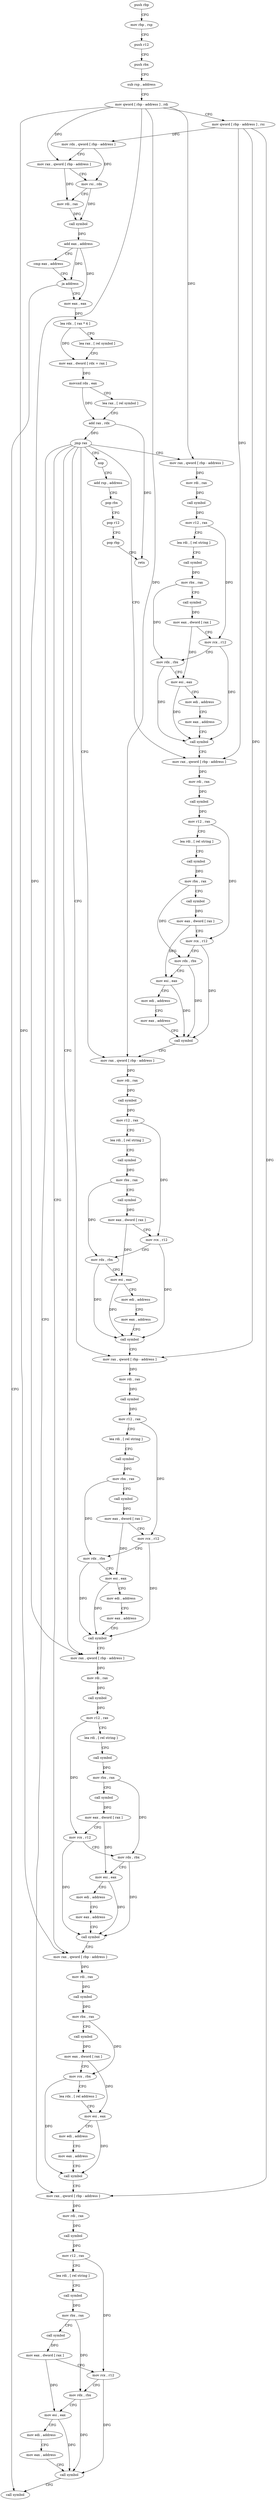 digraph "func" {
"4221909" [label = "push rbp" ]
"4221910" [label = "mov rbp , rsp" ]
"4221913" [label = "push r12" ]
"4221915" [label = "push rbx" ]
"4221916" [label = "sub rsp , address" ]
"4221920" [label = "mov qword [ rbp - address ] , rdi" ]
"4221924" [label = "mov qword [ rbp - address ] , rsi" ]
"4221928" [label = "mov rdx , qword [ rbp - address ]" ]
"4221932" [label = "mov rax , qword [ rbp - address ]" ]
"4221936" [label = "mov rsi , rdx" ]
"4221939" [label = "mov rdi , rax" ]
"4221942" [label = "call symbol" ]
"4221947" [label = "add eax , address" ]
"4221950" [label = "cmp eax , address" ]
"4221953" [label = "ja address" ]
"4222403" [label = "call symbol" ]
"4221959" [label = "mov eax , eax" ]
"4221961" [label = "lea rdx , [ rax * 4 ]" ]
"4221969" [label = "lea rax , [ rel symbol ]" ]
"4221976" [label = "mov eax , dword [ rdx + rax ]" ]
"4221979" [label = "movsxd rdx , eax" ]
"4221982" [label = "lea rax , [ rel symbol ]" ]
"4221989" [label = "add rax , rdx" ]
"4221992" [label = "jmp rax" ]
"4221994" [label = "mov rax , qword [ rbp - address ]" ]
"4222054" [label = "mov rax , qword [ rbp - address ]" ]
"4222114" [label = "mov rax , qword [ rbp - address ]" ]
"4222174" [label = "mov rax , qword [ rbp - address ]" ]
"4222234" [label = "mov rax , qword [ rbp - address ]" ]
"4222294" [label = "mov rax , qword [ rbp - address ]" ]
"4222343" [label = "mov rax , qword [ rbp - address ]" ]
"4222408" [label = "nop" ]
"4221998" [label = "mov rdi , rax" ]
"4222001" [label = "call symbol" ]
"4222006" [label = "mov r12 , rax" ]
"4222009" [label = "lea rdi , [ rel string ]" ]
"4222016" [label = "call symbol" ]
"4222021" [label = "mov rbx , rax" ]
"4222024" [label = "call symbol" ]
"4222029" [label = "mov eax , dword [ rax ]" ]
"4222031" [label = "mov rcx , r12" ]
"4222034" [label = "mov rdx , rbx" ]
"4222037" [label = "mov esi , eax" ]
"4222039" [label = "mov edi , address" ]
"4222044" [label = "mov eax , address" ]
"4222049" [label = "call symbol" ]
"4222058" [label = "mov rdi , rax" ]
"4222061" [label = "call symbol" ]
"4222066" [label = "mov r12 , rax" ]
"4222069" [label = "lea rdi , [ rel string ]" ]
"4222076" [label = "call symbol" ]
"4222081" [label = "mov rbx , rax" ]
"4222084" [label = "call symbol" ]
"4222089" [label = "mov eax , dword [ rax ]" ]
"4222091" [label = "mov rcx , r12" ]
"4222094" [label = "mov rdx , rbx" ]
"4222097" [label = "mov esi , eax" ]
"4222099" [label = "mov edi , address" ]
"4222104" [label = "mov eax , address" ]
"4222109" [label = "call symbol" ]
"4222118" [label = "mov rdi , rax" ]
"4222121" [label = "call symbol" ]
"4222126" [label = "mov r12 , rax" ]
"4222129" [label = "lea rdi , [ rel string ]" ]
"4222136" [label = "call symbol" ]
"4222141" [label = "mov rbx , rax" ]
"4222144" [label = "call symbol" ]
"4222149" [label = "mov eax , dword [ rax ]" ]
"4222151" [label = "mov rcx , r12" ]
"4222154" [label = "mov rdx , rbx" ]
"4222157" [label = "mov esi , eax" ]
"4222159" [label = "mov edi , address" ]
"4222164" [label = "mov eax , address" ]
"4222169" [label = "call symbol" ]
"4222178" [label = "mov rdi , rax" ]
"4222181" [label = "call symbol" ]
"4222186" [label = "mov r12 , rax" ]
"4222189" [label = "lea rdi , [ rel string ]" ]
"4222196" [label = "call symbol" ]
"4222201" [label = "mov rbx , rax" ]
"4222204" [label = "call symbol" ]
"4222209" [label = "mov eax , dword [ rax ]" ]
"4222211" [label = "mov rcx , r12" ]
"4222214" [label = "mov rdx , rbx" ]
"4222217" [label = "mov esi , eax" ]
"4222219" [label = "mov edi , address" ]
"4222224" [label = "mov eax , address" ]
"4222229" [label = "call symbol" ]
"4222238" [label = "mov rdi , rax" ]
"4222241" [label = "call symbol" ]
"4222246" [label = "mov r12 , rax" ]
"4222249" [label = "lea rdi , [ rel string ]" ]
"4222256" [label = "call symbol" ]
"4222261" [label = "mov rbx , rax" ]
"4222264" [label = "call symbol" ]
"4222269" [label = "mov eax , dword [ rax ]" ]
"4222271" [label = "mov rcx , r12" ]
"4222274" [label = "mov rdx , rbx" ]
"4222277" [label = "mov esi , eax" ]
"4222279" [label = "mov edi , address" ]
"4222284" [label = "mov eax , address" ]
"4222289" [label = "call symbol" ]
"4222298" [label = "mov rdi , rax" ]
"4222301" [label = "call symbol" ]
"4222306" [label = "mov rbx , rax" ]
"4222309" [label = "call symbol" ]
"4222314" [label = "mov eax , dword [ rax ]" ]
"4222316" [label = "mov rcx , rbx" ]
"4222319" [label = "lea rdx , [ rel address ]" ]
"4222326" [label = "mov esi , eax" ]
"4222328" [label = "mov edi , address" ]
"4222333" [label = "mov eax , address" ]
"4222338" [label = "call symbol" ]
"4222347" [label = "mov rdi , rax" ]
"4222350" [label = "call symbol" ]
"4222355" [label = "mov r12 , rax" ]
"4222358" [label = "lea rdi , [ rel string ]" ]
"4222365" [label = "call symbol" ]
"4222370" [label = "mov rbx , rax" ]
"4222373" [label = "call symbol" ]
"4222378" [label = "mov eax , dword [ rax ]" ]
"4222380" [label = "mov rcx , r12" ]
"4222383" [label = "mov rdx , rbx" ]
"4222386" [label = "mov esi , eax" ]
"4222388" [label = "mov edi , address" ]
"4222393" [label = "mov eax , address" ]
"4222398" [label = "call symbol" ]
"4222409" [label = "add rsp , address" ]
"4222413" [label = "pop rbx" ]
"4222414" [label = "pop r12" ]
"4222416" [label = "pop rbp" ]
"4222417" [label = "retn" ]
"4221909" -> "4221910" [ label = "CFG" ]
"4221910" -> "4221913" [ label = "CFG" ]
"4221913" -> "4221915" [ label = "CFG" ]
"4221915" -> "4221916" [ label = "CFG" ]
"4221916" -> "4221920" [ label = "CFG" ]
"4221920" -> "4221924" [ label = "CFG" ]
"4221920" -> "4221932" [ label = "DFG" ]
"4221920" -> "4221994" [ label = "DFG" ]
"4221920" -> "4222114" [ label = "DFG" ]
"4221920" -> "4222234" [ label = "DFG" ]
"4221920" -> "4222294" [ label = "DFG" ]
"4221924" -> "4221928" [ label = "DFG" ]
"4221924" -> "4222054" [ label = "DFG" ]
"4221924" -> "4222174" [ label = "DFG" ]
"4221924" -> "4222343" [ label = "DFG" ]
"4221928" -> "4221932" [ label = "CFG" ]
"4221928" -> "4221936" [ label = "DFG" ]
"4221932" -> "4221936" [ label = "CFG" ]
"4221932" -> "4221939" [ label = "DFG" ]
"4221936" -> "4221939" [ label = "CFG" ]
"4221936" -> "4221942" [ label = "DFG" ]
"4221939" -> "4221942" [ label = "DFG" ]
"4221942" -> "4221947" [ label = "DFG" ]
"4221947" -> "4221950" [ label = "CFG" ]
"4221947" -> "4221953" [ label = "DFG" ]
"4221947" -> "4221959" [ label = "DFG" ]
"4221950" -> "4221953" [ label = "CFG" ]
"4221953" -> "4222403" [ label = "CFG" ]
"4221953" -> "4221959" [ label = "CFG" ]
"4221959" -> "4221961" [ label = "DFG" ]
"4221961" -> "4221969" [ label = "CFG" ]
"4221961" -> "4221976" [ label = "DFG" ]
"4221969" -> "4221976" [ label = "CFG" ]
"4221976" -> "4221979" [ label = "DFG" ]
"4221979" -> "4221982" [ label = "CFG" ]
"4221979" -> "4221989" [ label = "DFG" ]
"4221982" -> "4221989" [ label = "CFG" ]
"4221989" -> "4221992" [ label = "DFG" ]
"4221989" -> "4222417" [ label = "DFG" ]
"4221992" -> "4221994" [ label = "CFG" ]
"4221992" -> "4222054" [ label = "CFG" ]
"4221992" -> "4222114" [ label = "CFG" ]
"4221992" -> "4222174" [ label = "CFG" ]
"4221992" -> "4222234" [ label = "CFG" ]
"4221992" -> "4222294" [ label = "CFG" ]
"4221992" -> "4222343" [ label = "CFG" ]
"4221992" -> "4222408" [ label = "CFG" ]
"4221994" -> "4221998" [ label = "DFG" ]
"4222054" -> "4222058" [ label = "DFG" ]
"4222114" -> "4222118" [ label = "DFG" ]
"4222174" -> "4222178" [ label = "DFG" ]
"4222234" -> "4222238" [ label = "DFG" ]
"4222294" -> "4222298" [ label = "DFG" ]
"4222343" -> "4222347" [ label = "DFG" ]
"4222408" -> "4222409" [ label = "CFG" ]
"4221998" -> "4222001" [ label = "DFG" ]
"4222001" -> "4222006" [ label = "DFG" ]
"4222006" -> "4222009" [ label = "CFG" ]
"4222006" -> "4222031" [ label = "DFG" ]
"4222009" -> "4222016" [ label = "CFG" ]
"4222016" -> "4222021" [ label = "DFG" ]
"4222021" -> "4222024" [ label = "CFG" ]
"4222021" -> "4222034" [ label = "DFG" ]
"4222024" -> "4222029" [ label = "DFG" ]
"4222029" -> "4222031" [ label = "CFG" ]
"4222029" -> "4222037" [ label = "DFG" ]
"4222031" -> "4222034" [ label = "CFG" ]
"4222031" -> "4222049" [ label = "DFG" ]
"4222034" -> "4222037" [ label = "CFG" ]
"4222034" -> "4222049" [ label = "DFG" ]
"4222037" -> "4222039" [ label = "CFG" ]
"4222037" -> "4222049" [ label = "DFG" ]
"4222039" -> "4222044" [ label = "CFG" ]
"4222044" -> "4222049" [ label = "CFG" ]
"4222049" -> "4222054" [ label = "CFG" ]
"4222058" -> "4222061" [ label = "DFG" ]
"4222061" -> "4222066" [ label = "DFG" ]
"4222066" -> "4222069" [ label = "CFG" ]
"4222066" -> "4222091" [ label = "DFG" ]
"4222069" -> "4222076" [ label = "CFG" ]
"4222076" -> "4222081" [ label = "DFG" ]
"4222081" -> "4222084" [ label = "CFG" ]
"4222081" -> "4222094" [ label = "DFG" ]
"4222084" -> "4222089" [ label = "DFG" ]
"4222089" -> "4222091" [ label = "CFG" ]
"4222089" -> "4222097" [ label = "DFG" ]
"4222091" -> "4222094" [ label = "CFG" ]
"4222091" -> "4222109" [ label = "DFG" ]
"4222094" -> "4222097" [ label = "CFG" ]
"4222094" -> "4222109" [ label = "DFG" ]
"4222097" -> "4222099" [ label = "CFG" ]
"4222097" -> "4222109" [ label = "DFG" ]
"4222099" -> "4222104" [ label = "CFG" ]
"4222104" -> "4222109" [ label = "CFG" ]
"4222109" -> "4222114" [ label = "CFG" ]
"4222118" -> "4222121" [ label = "DFG" ]
"4222121" -> "4222126" [ label = "DFG" ]
"4222126" -> "4222129" [ label = "CFG" ]
"4222126" -> "4222151" [ label = "DFG" ]
"4222129" -> "4222136" [ label = "CFG" ]
"4222136" -> "4222141" [ label = "DFG" ]
"4222141" -> "4222144" [ label = "CFG" ]
"4222141" -> "4222154" [ label = "DFG" ]
"4222144" -> "4222149" [ label = "DFG" ]
"4222149" -> "4222151" [ label = "CFG" ]
"4222149" -> "4222157" [ label = "DFG" ]
"4222151" -> "4222154" [ label = "CFG" ]
"4222151" -> "4222169" [ label = "DFG" ]
"4222154" -> "4222157" [ label = "CFG" ]
"4222154" -> "4222169" [ label = "DFG" ]
"4222157" -> "4222159" [ label = "CFG" ]
"4222157" -> "4222169" [ label = "DFG" ]
"4222159" -> "4222164" [ label = "CFG" ]
"4222164" -> "4222169" [ label = "CFG" ]
"4222169" -> "4222174" [ label = "CFG" ]
"4222178" -> "4222181" [ label = "DFG" ]
"4222181" -> "4222186" [ label = "DFG" ]
"4222186" -> "4222189" [ label = "CFG" ]
"4222186" -> "4222211" [ label = "DFG" ]
"4222189" -> "4222196" [ label = "CFG" ]
"4222196" -> "4222201" [ label = "DFG" ]
"4222201" -> "4222204" [ label = "CFG" ]
"4222201" -> "4222214" [ label = "DFG" ]
"4222204" -> "4222209" [ label = "DFG" ]
"4222209" -> "4222211" [ label = "CFG" ]
"4222209" -> "4222217" [ label = "DFG" ]
"4222211" -> "4222214" [ label = "CFG" ]
"4222211" -> "4222229" [ label = "DFG" ]
"4222214" -> "4222217" [ label = "CFG" ]
"4222214" -> "4222229" [ label = "DFG" ]
"4222217" -> "4222219" [ label = "CFG" ]
"4222217" -> "4222229" [ label = "DFG" ]
"4222219" -> "4222224" [ label = "CFG" ]
"4222224" -> "4222229" [ label = "CFG" ]
"4222229" -> "4222234" [ label = "CFG" ]
"4222238" -> "4222241" [ label = "DFG" ]
"4222241" -> "4222246" [ label = "DFG" ]
"4222246" -> "4222249" [ label = "CFG" ]
"4222246" -> "4222271" [ label = "DFG" ]
"4222249" -> "4222256" [ label = "CFG" ]
"4222256" -> "4222261" [ label = "DFG" ]
"4222261" -> "4222264" [ label = "CFG" ]
"4222261" -> "4222274" [ label = "DFG" ]
"4222264" -> "4222269" [ label = "DFG" ]
"4222269" -> "4222271" [ label = "CFG" ]
"4222269" -> "4222277" [ label = "DFG" ]
"4222271" -> "4222274" [ label = "CFG" ]
"4222271" -> "4222289" [ label = "DFG" ]
"4222274" -> "4222277" [ label = "CFG" ]
"4222274" -> "4222289" [ label = "DFG" ]
"4222277" -> "4222279" [ label = "CFG" ]
"4222277" -> "4222289" [ label = "DFG" ]
"4222279" -> "4222284" [ label = "CFG" ]
"4222284" -> "4222289" [ label = "CFG" ]
"4222289" -> "4222294" [ label = "CFG" ]
"4222298" -> "4222301" [ label = "DFG" ]
"4222301" -> "4222306" [ label = "DFG" ]
"4222306" -> "4222309" [ label = "CFG" ]
"4222306" -> "4222316" [ label = "DFG" ]
"4222309" -> "4222314" [ label = "DFG" ]
"4222314" -> "4222316" [ label = "CFG" ]
"4222314" -> "4222326" [ label = "DFG" ]
"4222316" -> "4222319" [ label = "CFG" ]
"4222316" -> "4222338" [ label = "DFG" ]
"4222319" -> "4222326" [ label = "CFG" ]
"4222326" -> "4222328" [ label = "CFG" ]
"4222326" -> "4222338" [ label = "DFG" ]
"4222328" -> "4222333" [ label = "CFG" ]
"4222333" -> "4222338" [ label = "CFG" ]
"4222338" -> "4222343" [ label = "CFG" ]
"4222347" -> "4222350" [ label = "DFG" ]
"4222350" -> "4222355" [ label = "DFG" ]
"4222355" -> "4222358" [ label = "CFG" ]
"4222355" -> "4222380" [ label = "DFG" ]
"4222358" -> "4222365" [ label = "CFG" ]
"4222365" -> "4222370" [ label = "DFG" ]
"4222370" -> "4222373" [ label = "CFG" ]
"4222370" -> "4222383" [ label = "DFG" ]
"4222373" -> "4222378" [ label = "DFG" ]
"4222378" -> "4222380" [ label = "CFG" ]
"4222378" -> "4222386" [ label = "DFG" ]
"4222380" -> "4222383" [ label = "CFG" ]
"4222380" -> "4222398" [ label = "DFG" ]
"4222383" -> "4222386" [ label = "CFG" ]
"4222383" -> "4222398" [ label = "DFG" ]
"4222386" -> "4222388" [ label = "CFG" ]
"4222386" -> "4222398" [ label = "DFG" ]
"4222388" -> "4222393" [ label = "CFG" ]
"4222393" -> "4222398" [ label = "CFG" ]
"4222398" -> "4222403" [ label = "CFG" ]
"4222409" -> "4222413" [ label = "CFG" ]
"4222413" -> "4222414" [ label = "CFG" ]
"4222414" -> "4222416" [ label = "CFG" ]
"4222416" -> "4222417" [ label = "CFG" ]
}
